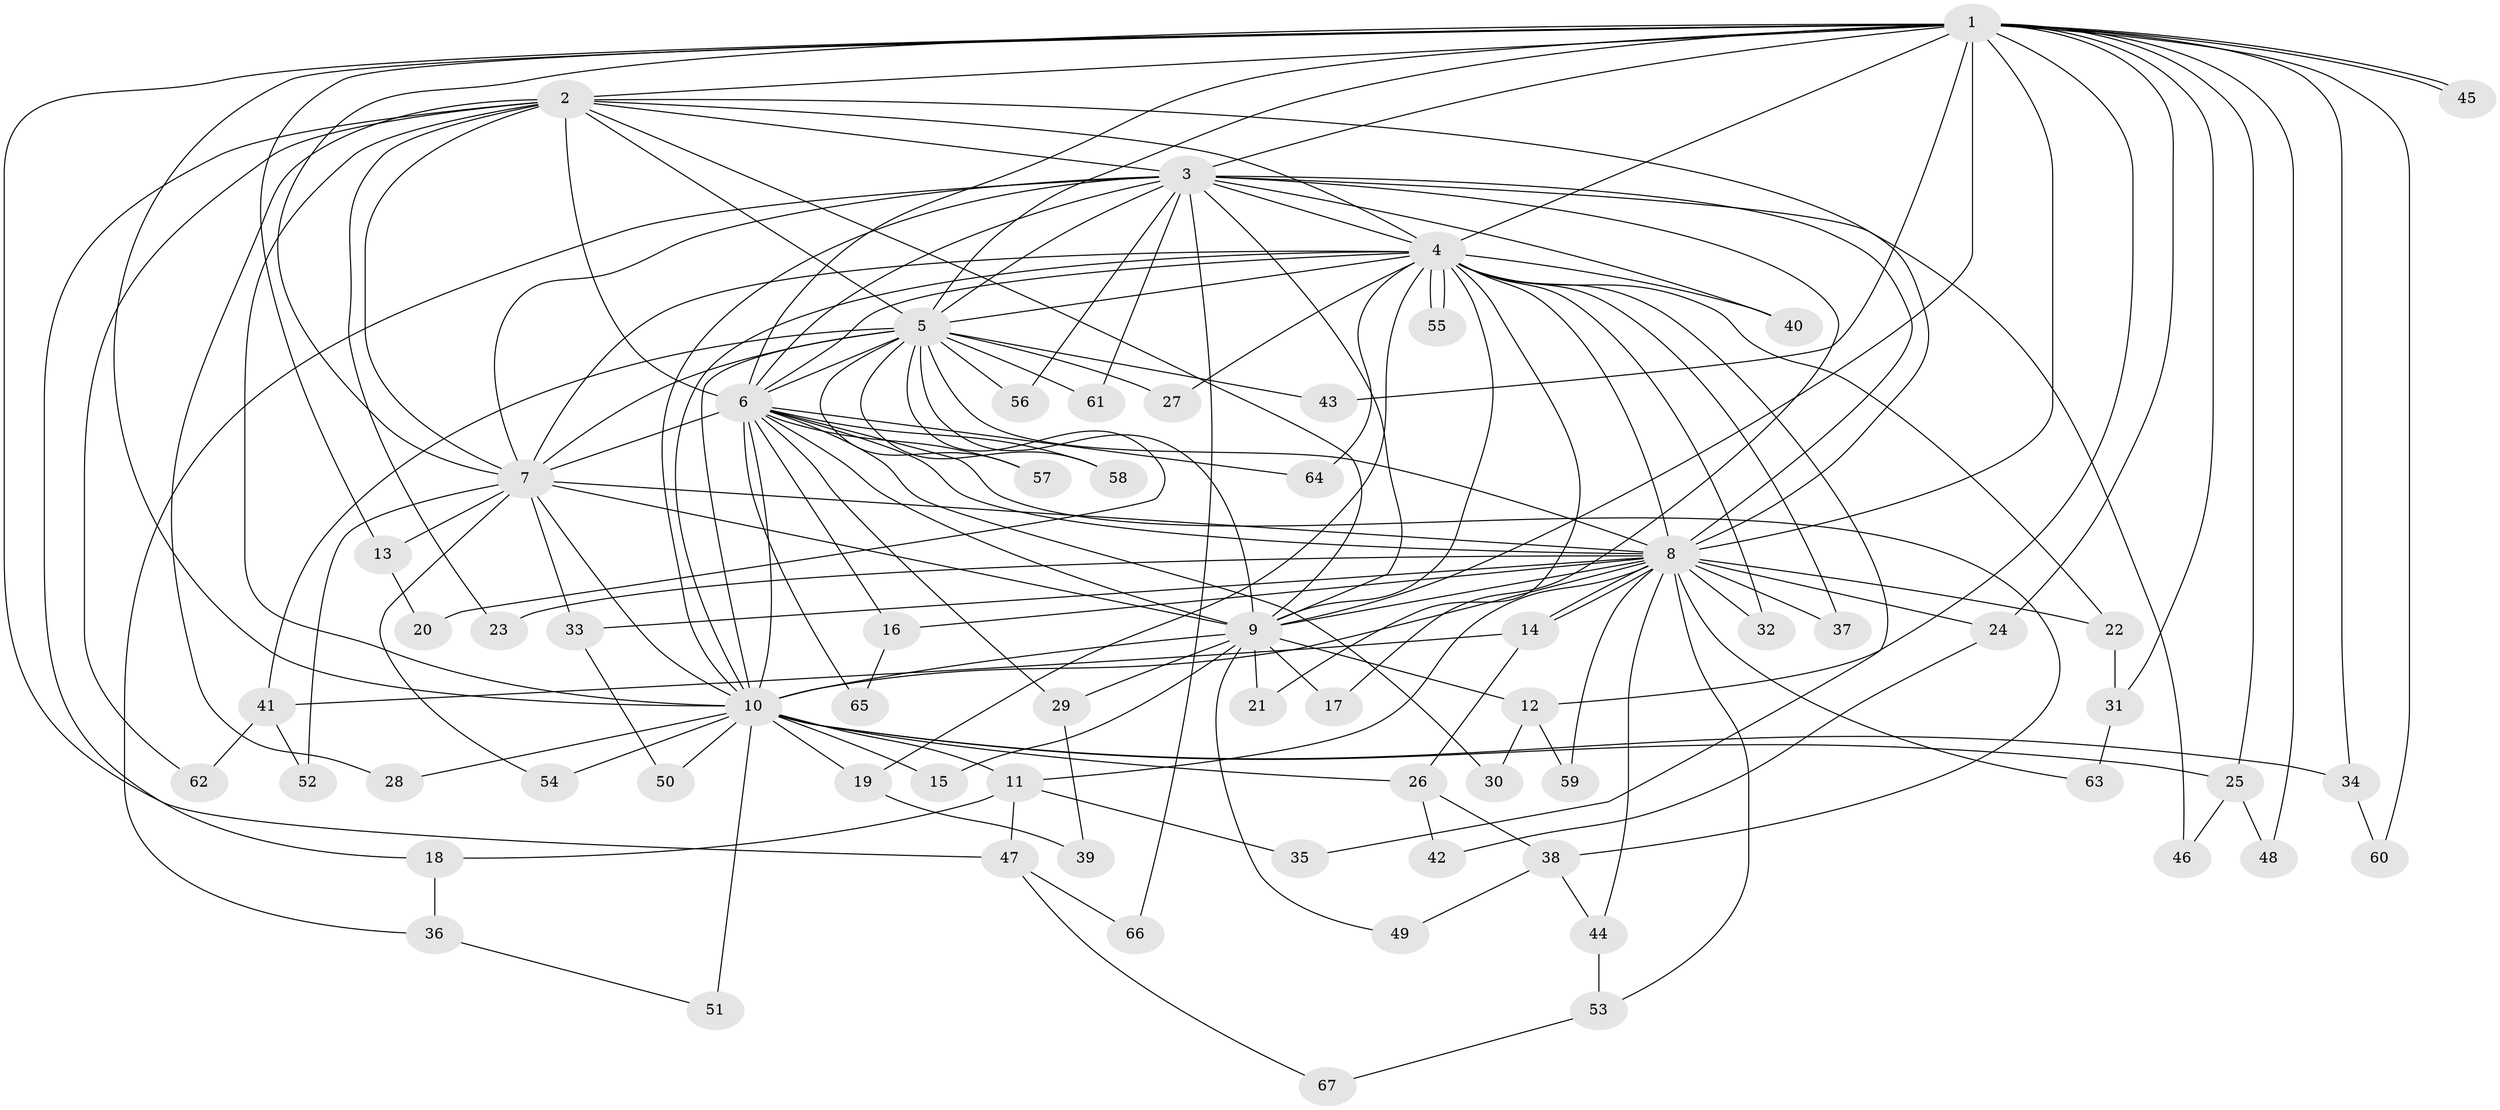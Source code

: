 // Generated by graph-tools (version 1.1) at 2025/25/03/09/25 03:25:43]
// undirected, 67 vertices, 159 edges
graph export_dot {
graph [start="1"]
  node [color=gray90,style=filled];
  1;
  2;
  3;
  4;
  5;
  6;
  7;
  8;
  9;
  10;
  11;
  12;
  13;
  14;
  15;
  16;
  17;
  18;
  19;
  20;
  21;
  22;
  23;
  24;
  25;
  26;
  27;
  28;
  29;
  30;
  31;
  32;
  33;
  34;
  35;
  36;
  37;
  38;
  39;
  40;
  41;
  42;
  43;
  44;
  45;
  46;
  47;
  48;
  49;
  50;
  51;
  52;
  53;
  54;
  55;
  56;
  57;
  58;
  59;
  60;
  61;
  62;
  63;
  64;
  65;
  66;
  67;
  1 -- 2;
  1 -- 3;
  1 -- 4;
  1 -- 5;
  1 -- 6;
  1 -- 7;
  1 -- 8;
  1 -- 9;
  1 -- 10;
  1 -- 12;
  1 -- 13;
  1 -- 24;
  1 -- 25;
  1 -- 31;
  1 -- 34;
  1 -- 43;
  1 -- 45;
  1 -- 45;
  1 -- 47;
  1 -- 48;
  1 -- 60;
  2 -- 3;
  2 -- 4;
  2 -- 5;
  2 -- 6;
  2 -- 7;
  2 -- 8;
  2 -- 9;
  2 -- 10;
  2 -- 18;
  2 -- 23;
  2 -- 28;
  2 -- 62;
  3 -- 4;
  3 -- 5;
  3 -- 6;
  3 -- 7;
  3 -- 8;
  3 -- 9;
  3 -- 10;
  3 -- 17;
  3 -- 36;
  3 -- 40;
  3 -- 46;
  3 -- 56;
  3 -- 61;
  3 -- 66;
  4 -- 5;
  4 -- 6;
  4 -- 7;
  4 -- 8;
  4 -- 9;
  4 -- 10;
  4 -- 19;
  4 -- 21;
  4 -- 22;
  4 -- 27;
  4 -- 32;
  4 -- 35;
  4 -- 37;
  4 -- 40;
  4 -- 55;
  4 -- 55;
  4 -- 64;
  5 -- 6;
  5 -- 7;
  5 -- 8;
  5 -- 9;
  5 -- 10;
  5 -- 20;
  5 -- 27;
  5 -- 41;
  5 -- 43;
  5 -- 56;
  5 -- 57;
  5 -- 58;
  5 -- 61;
  6 -- 7;
  6 -- 8;
  6 -- 9;
  6 -- 10;
  6 -- 16;
  6 -- 29;
  6 -- 30;
  6 -- 38;
  6 -- 57;
  6 -- 58;
  6 -- 64;
  6 -- 65;
  7 -- 8;
  7 -- 9;
  7 -- 10;
  7 -- 13;
  7 -- 33;
  7 -- 52;
  7 -- 54;
  8 -- 9;
  8 -- 10;
  8 -- 11;
  8 -- 14;
  8 -- 14;
  8 -- 16;
  8 -- 22;
  8 -- 23;
  8 -- 24;
  8 -- 32;
  8 -- 33;
  8 -- 37;
  8 -- 44;
  8 -- 53;
  8 -- 59;
  8 -- 63;
  9 -- 10;
  9 -- 12;
  9 -- 15;
  9 -- 17;
  9 -- 21;
  9 -- 29;
  9 -- 49;
  10 -- 11;
  10 -- 15;
  10 -- 19;
  10 -- 25;
  10 -- 26;
  10 -- 28;
  10 -- 34;
  10 -- 50;
  10 -- 51;
  10 -- 54;
  11 -- 18;
  11 -- 35;
  11 -- 47;
  12 -- 30;
  12 -- 59;
  13 -- 20;
  14 -- 26;
  14 -- 41;
  16 -- 65;
  18 -- 36;
  19 -- 39;
  22 -- 31;
  24 -- 42;
  25 -- 46;
  25 -- 48;
  26 -- 38;
  26 -- 42;
  29 -- 39;
  31 -- 63;
  33 -- 50;
  34 -- 60;
  36 -- 51;
  38 -- 44;
  38 -- 49;
  41 -- 52;
  41 -- 62;
  44 -- 53;
  47 -- 66;
  47 -- 67;
  53 -- 67;
}
